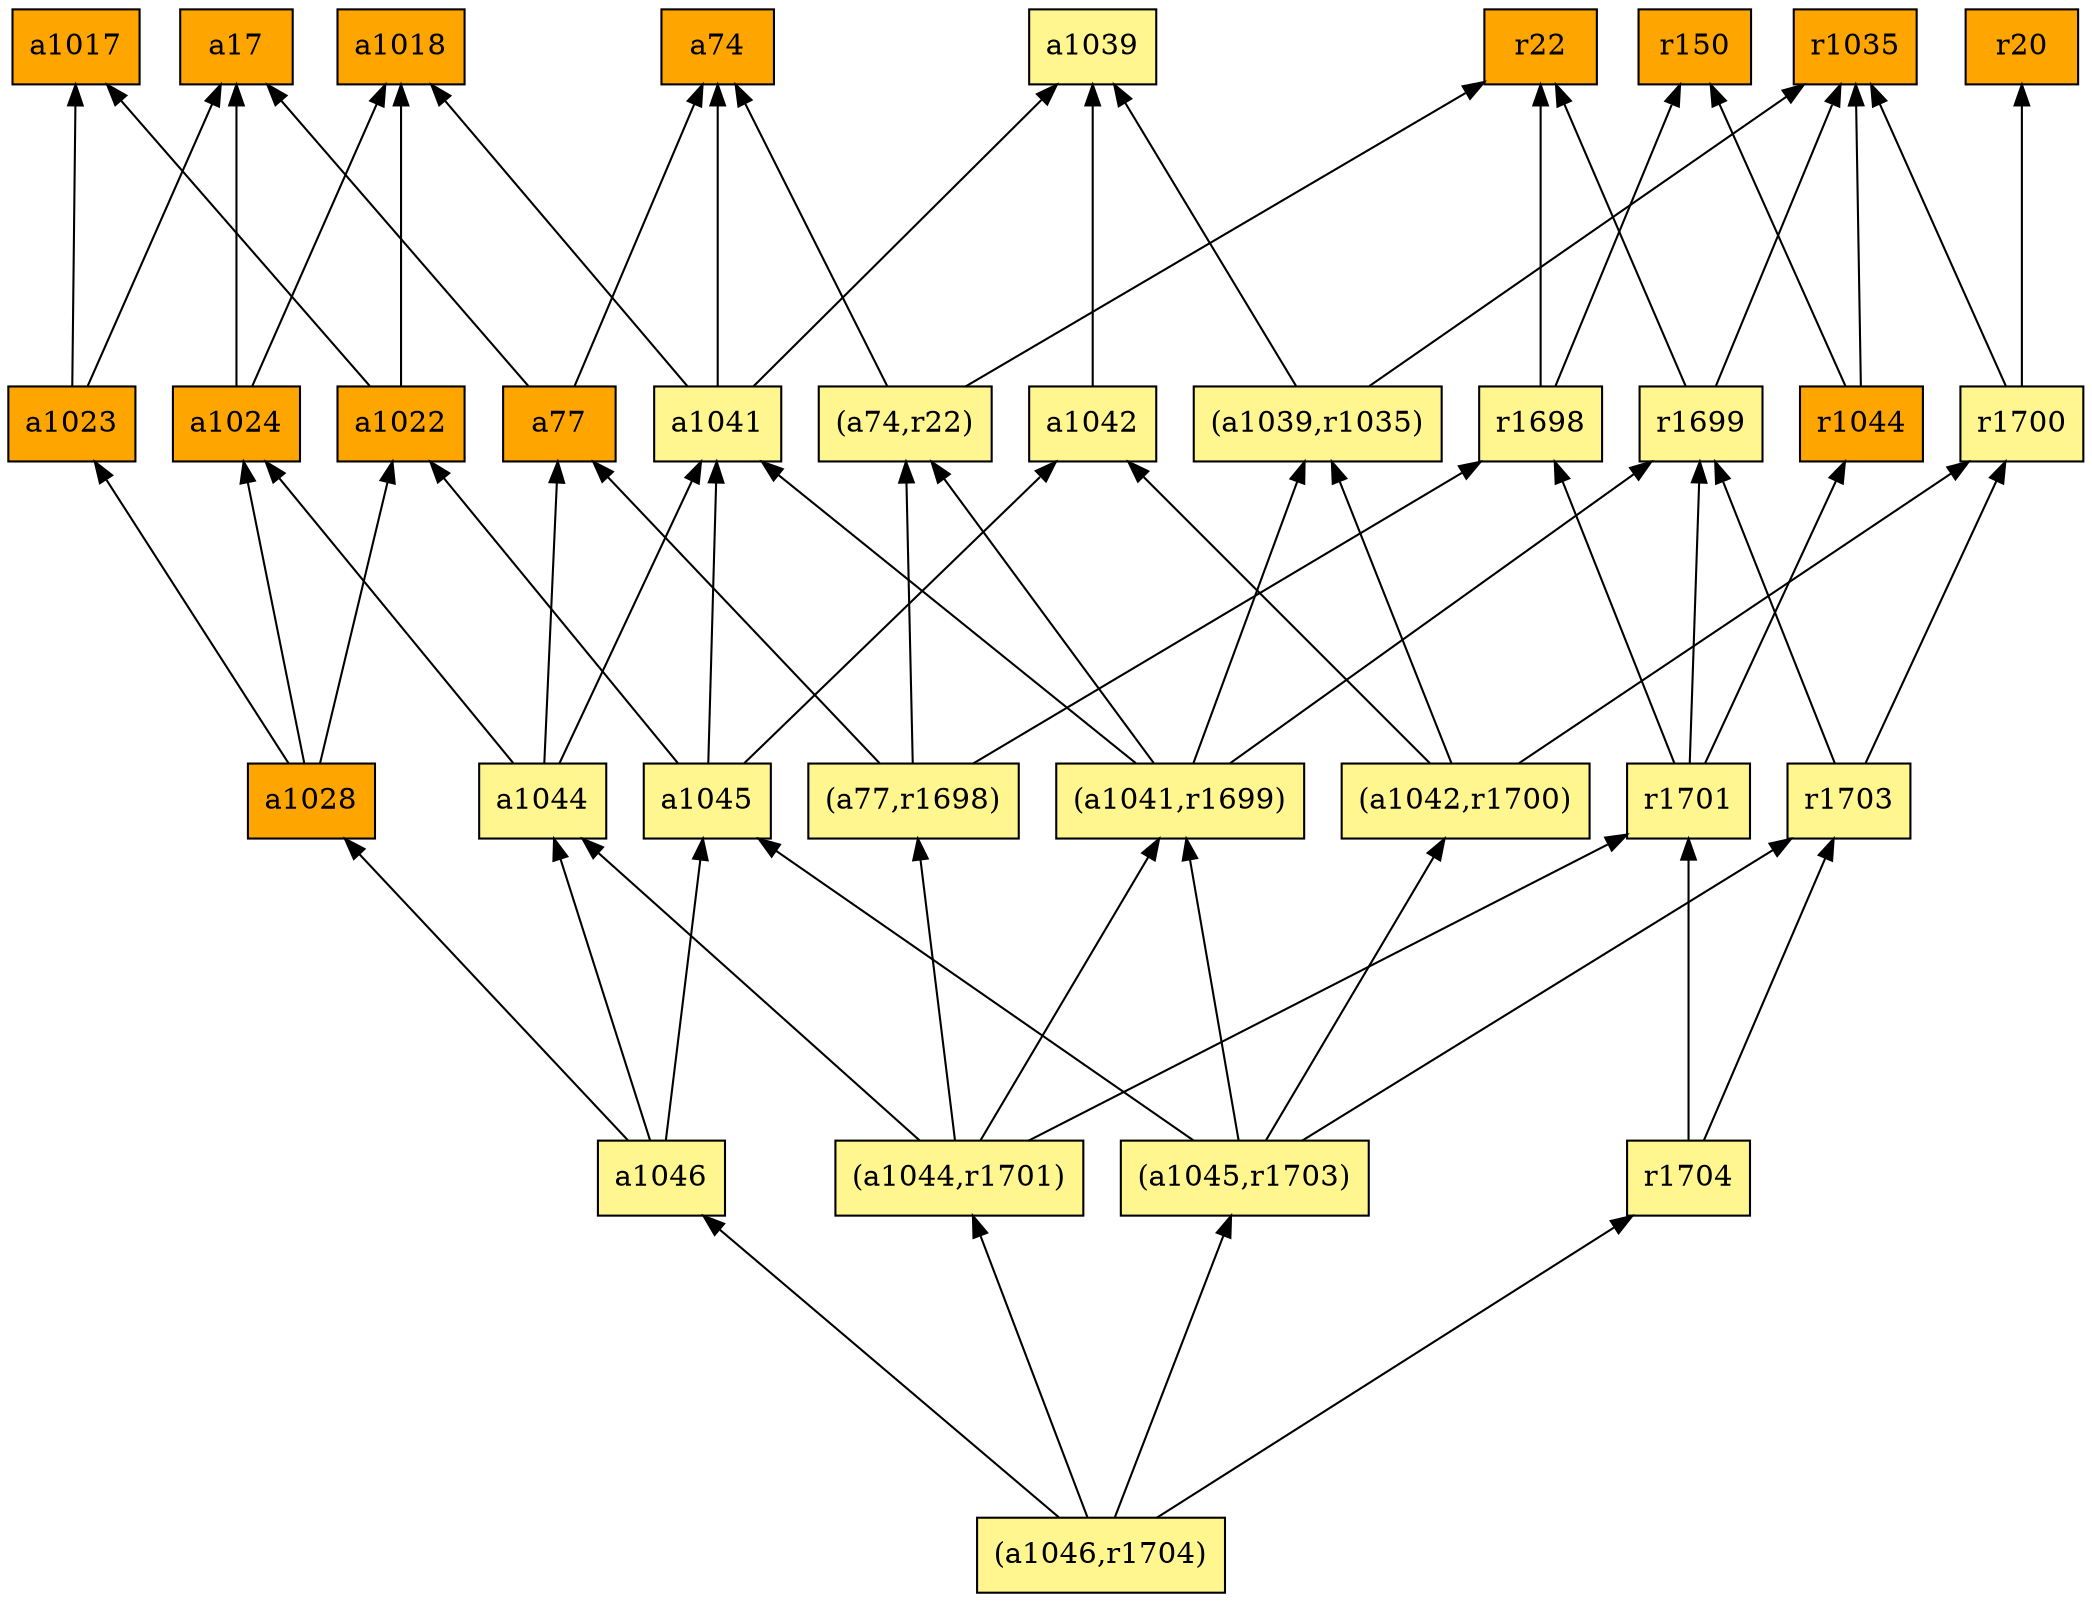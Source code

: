 digraph G {
rankdir=BT;ranksep="2.0";
"a1046" [shape=record,fillcolor=khaki1,style=filled,label="{a1046}"];
"a1024" [shape=record,fillcolor=orange,style=filled,label="{a1024}"];
"a74" [shape=record,fillcolor=orange,style=filled,label="{a74}"];
"a1044" [shape=record,fillcolor=khaki1,style=filled,label="{a1044}"];
"r1035" [shape=record,fillcolor=orange,style=filled,label="{r1035}"];
"a77" [shape=record,fillcolor=orange,style=filled,label="{a77}"];
"r150" [shape=record,fillcolor=orange,style=filled,label="{r150}"];
"(a1046,r1704)" [shape=record,fillcolor=khaki1,style=filled,label="{(a1046,r1704)}"];
"a1041" [shape=record,fillcolor=khaki1,style=filled,label="{a1041}"];
"r1698" [shape=record,fillcolor=khaki1,style=filled,label="{r1698}"];
"a1039" [shape=record,fillcolor=khaki1,style=filled,label="{a1039}"];
"a1023" [shape=record,fillcolor=orange,style=filled,label="{a1023}"];
"(a1042,r1700)" [shape=record,fillcolor=khaki1,style=filled,label="{(a1042,r1700)}"];
"(a74,r22)" [shape=record,fillcolor=khaki1,style=filled,label="{(a74,r22)}"];
"r1703" [shape=record,fillcolor=khaki1,style=filled,label="{r1703}"];
"r22" [shape=record,fillcolor=orange,style=filled,label="{r22}"];
"(a1044,r1701)" [shape=record,fillcolor=khaki1,style=filled,label="{(a1044,r1701)}"];
"a1017" [shape=record,fillcolor=orange,style=filled,label="{a1017}"];
"(a77,r1698)" [shape=record,fillcolor=khaki1,style=filled,label="{(a77,r1698)}"];
"a17" [shape=record,fillcolor=orange,style=filled,label="{a17}"];
"r1704" [shape=record,fillcolor=khaki1,style=filled,label="{r1704}"];
"(a1045,r1703)" [shape=record,fillcolor=khaki1,style=filled,label="{(a1045,r1703)}"];
"r1701" [shape=record,fillcolor=khaki1,style=filled,label="{r1701}"];
"a1022" [shape=record,fillcolor=orange,style=filled,label="{a1022}"];
"a1042" [shape=record,fillcolor=khaki1,style=filled,label="{a1042}"];
"a1045" [shape=record,fillcolor=khaki1,style=filled,label="{a1045}"];
"(a1039,r1035)" [shape=record,fillcolor=khaki1,style=filled,label="{(a1039,r1035)}"];
"r20" [shape=record,fillcolor=orange,style=filled,label="{r20}"];
"r1699" [shape=record,fillcolor=khaki1,style=filled,label="{r1699}"];
"a1028" [shape=record,fillcolor=orange,style=filled,label="{a1028}"];
"(a1041,r1699)" [shape=record,fillcolor=khaki1,style=filled,label="{(a1041,r1699)}"];
"r1700" [shape=record,fillcolor=khaki1,style=filled,label="{r1700}"];
"a1018" [shape=record,fillcolor=orange,style=filled,label="{a1018}"];
"r1044" [shape=record,fillcolor=orange,style=filled,label="{r1044}"];
"a1046" -> "a1044"
"a1046" -> "a1045"
"a1046" -> "a1028"
"a1024" -> "a1018"
"a1024" -> "a17"
"a1044" -> "a1041"
"a1044" -> "a1024"
"a1044" -> "a77"
"a77" -> "a74"
"a77" -> "a17"
"(a1046,r1704)" -> "a1046"
"(a1046,r1704)" -> "(a1044,r1701)"
"(a1046,r1704)" -> "r1704"
"(a1046,r1704)" -> "(a1045,r1703)"
"a1041" -> "a1039"
"a1041" -> "a1018"
"a1041" -> "a74"
"r1698" -> "r150"
"r1698" -> "r22"
"a1023" -> "a1017"
"a1023" -> "a17"
"(a1042,r1700)" -> "(a1039,r1035)"
"(a1042,r1700)" -> "r1700"
"(a1042,r1700)" -> "a1042"
"(a74,r22)" -> "a74"
"(a74,r22)" -> "r22"
"r1703" -> "r1699"
"r1703" -> "r1700"
"(a1044,r1701)" -> "a1044"
"(a1044,r1701)" -> "(a77,r1698)"
"(a1044,r1701)" -> "(a1041,r1699)"
"(a1044,r1701)" -> "r1701"
"(a77,r1698)" -> "a77"
"(a77,r1698)" -> "(a74,r22)"
"(a77,r1698)" -> "r1698"
"r1704" -> "r1703"
"r1704" -> "r1701"
"(a1045,r1703)" -> "r1703"
"(a1045,r1703)" -> "a1045"
"(a1045,r1703)" -> "(a1041,r1699)"
"(a1045,r1703)" -> "(a1042,r1700)"
"r1701" -> "r1698"
"r1701" -> "r1699"
"r1701" -> "r1044"
"a1022" -> "a1017"
"a1022" -> "a1018"
"a1042" -> "a1039"
"a1045" -> "a1041"
"a1045" -> "a1022"
"a1045" -> "a1042"
"(a1039,r1035)" -> "r1035"
"(a1039,r1035)" -> "a1039"
"r1699" -> "r1035"
"r1699" -> "r22"
"a1028" -> "a1024"
"a1028" -> "a1023"
"a1028" -> "a1022"
"(a1041,r1699)" -> "(a1039,r1035)"
"(a1041,r1699)" -> "a1041"
"(a1041,r1699)" -> "(a74,r22)"
"(a1041,r1699)" -> "r1699"
"r1700" -> "r1035"
"r1700" -> "r20"
"r1044" -> "r1035"
"r1044" -> "r150"
}